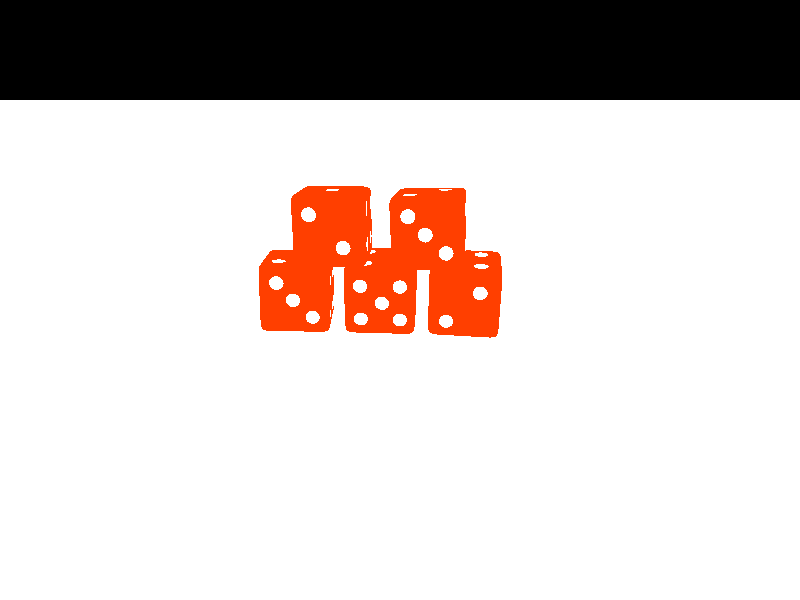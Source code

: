 #include "colors.inc"
#include "glass.inc" 

          
///DADO 1 - FILA SUPERIOR 
difference{
    superellipsoid{ <0.15,0.15> 
        texture{ 
            pigment{ color rgb<1,0.05,0,0.9> }   finish { specular 0.5 diffuse 0.8 }} // end of texture
        scale <5,5,5>  
        translate<5,3.1,5>
    } // -------------- end superellipsoid
    
    
    //2
    sphere{<2.5,5.5,0> 1 texture{ pigment {color White}}} 
    sphere{<7,1,0> 1     texture{ pigment {color White}}}     
    //End of 2
    
    //1
    sphere{<5,8,5> 1  texture{pigment {color White}}}  
    //End of 1
    
    //5
    sphere{<5,3.5,10> 1   texture{ pigment {color White}}} 
    sphere{ <2.5,6,10> 1  texture{ pigment {color White}}}
    sphere{ <7.5,6,10> 1  texture{ pigment {color White}}}
    sphere{<2.5,0.5,10> 1 texture{ pigment {color White}}}
    sphere{<7.5,0.5,10> 1 texture{ pigment {color White}}}
    //End of 5
    
    //3  
    sphere{<0,5.5,2.5> 1 texture{pigment {color White}}} 
    sphere{<0,3.25,5> 1 texture{pigment {color White}}}   
    sphere{<0,0.5,7.5> 1 texture{pigment {color White}}} 
    //End of 3
    
    //4  
    sphere{<10,1,2.5> 1 texture{pigment {color White}}} 
    sphere{<10,1,7.5> 1 texture{pigment {color White}}} 
    sphere{<10,6,2.5> 1 texture{pigment {color White}}} 
    sphere{<10,6,7.5> 1 texture{pigment {color White}}}  
    //End of 4
    
    //6
    sphere{<7.5,-1.5,2.5> 1 texture{pigment {color White}}} 
    sphere{<5,-1.5,2.5> 1   texture{pigment {color White}}}
    sphere{<2.5,-1.5,2.5> 1 texture{pigment {color White}}}
    sphere{<7.5,-1.5,7.5> 1 texture{pigment {color White}}} 
    sphere{<5,-1.5,7.5> 1   texture{pigment {color White}}}
    sphere{<2.5,-1.5,7.5> 1 texture{pigment {color White}}}
    
    
    rotate<0,5,0>   
    translate<0,10,0>
}  
    
    
///DADO 2 - FILA SUPERIOR 
difference{
    superellipsoid{ <0.15,0.15> 
        texture{ 
            pigment{ color rgb <1,0.05,0,0.9> }   finish { specular 0.5 diffuse 0.8 }} // end of texture
        scale <5,5,5>  
        translate<5,3.1,5>
    } // -------------- end superellipsoid
    
    
    //2
    sphere{<2.5,5.5,0> 1 texture{ pigment {color White}}} 
    sphere{<7,1,0> 1     texture{ pigment {color White}}}     
    //End of 2
    
    //1
    sphere{<5,8,5> 1  texture{pigment {color White}}}  
    //End of 1
    
    //5
    sphere{<5,3.5,10> 1   texture{ pigment {color White}}} 
    sphere{ <2.5,6,10> 1  texture{pigment {color White}}}
    sphere{ <7.5,6,10> 1  texture{pigment {color White}}}
    sphere{<2.5,0.5,10> 1 texture{pigment {color White}}}
    sphere{<7.5,0.5,10> 1 texture{ pigment {color White}}}
    //End of 5
    
    //3  
    sphere{<0,5.5,2.5> 1 texture{pigment {color White}}} 
    sphere{<0,3.25,5> 1 texture{pigment {color White}}}   
    sphere{<0,0.5,7.5> 1 texture{pigment {color White}}} 
    //End of 3
    
    //4  
    sphere{<10,1,2.5> 1 texture{pigment {color White}}} 
    sphere{<10,1,7.5> 1 texture{pigment {color White}}} 
    sphere{<10,6,2.5> 1 texture{pigment {color White}}} 
    sphere{<10,6,7.5> 1 texture{pigment {color White}}}  
    //End of 4
    
    //6
    sphere{<7.5,-1.5,2.5> 1 texture{pigment {color White}}} 
    sphere{<5,-1.5,2.5> 1   texture{pigment {color White}}}
    sphere{<2.5,-1.5,2.5> 1 texture{pigment {color White}}}
    sphere{<7.5,-1.5,7.5> 1 texture{pigment {color White}}} 
    sphere{<5,-1.5,7.5> 1   texture{pigment {color White}}}
    sphere{<2.5,-1.5,7.5> 1 texture{pigment {color White}}}
    
         //z, x,  z
    rotate<90, -80,2>   
    translate<21,18,-2>
}



///DADO 1 - FILA INFERIOR 
difference{
    superellipsoid{ <0.15,0.15> 
        texture{ 
            pigment{ color rgb <1,0.05,0,0.9> }   finish { specular 0.5 diffuse 0.8 }} // end of texture
        scale <5,5,5>  
        translate<5,3.1,5>
    } // -------------- end superellipsoid
    
    
    //2
    sphere{<2.5,5.5,0> 1 texture{ pigment {color White}}} 
    sphere{<7,1,0> 1     texture{ pigment {color White}}}     
    //End of 2
    
    //1
    sphere{<5,8,5> 1  texture{pigment {color White}}}  
    //End of 1
    
    //5
    sphere{<5,3.5,10> 1   texture{ pigment {color White}}} 
    sphere{ <2.5,6,10> 1  texture{pigment {color White}}}
    sphere{ <7.5,6,10> 1  texture{pigment {color White}}}
    sphere{<2.5,0.5,10> 1 texture{pigment {color White}}}
    sphere{<7.5,0.5,10> 1 texture{ pigment {color White}}}
    //End of 5
    
    //3  
    sphere{<0,5.5,2.5> 1 texture{pigment {color White}}} 
    sphere{<0,3.25,5> 1 texture{pigment {color White}}}   
    sphere{<0,0.5,7.5> 1 texture{pigment {color White}}} 
    //End of 3
    
    //4  
    sphere{<10,1,2.5> 1 texture{pigment {color White}}} 
    sphere{<10,1,7.5> 1 texture{pigment {color White}}} 
    sphere{<10,6,2.5> 1 texture{pigment {color White}}} 
    sphere{<10,6,7.5> 1 texture{pigment {color White}}}  
    //End of 4
    
    //6
    sphere{<7.5,-1.5,2.5> 1 texture{pigment {color White}}} 
    sphere{<5,-1.5,2.5> 1   texture{pigment {color White}}}
    sphere{<2.5,-1.5,2.5> 1 texture{pigment {color White}}}
    sphere{<7.5,-1.5,7.5> 1 texture{pigment {color White}}} 
    sphere{<5,-1.5,7.5> 1   texture{pigment {color White}}}
    sphere{<2.5,-1.5,7.5> 1 texture{pigment {color White}}}
    
    
    rotate<-2, 270,90>   
    translate<3,8,1>
}


///DADO 2 - FILA INFERIOR 
difference{
    superellipsoid{ <0.15,0.15> 
        texture{ 
            pigment{ color rgb <1,0.05,0,0.9> }   finish { specular 0.5 diffuse 0.8 }} // end of texture
        scale <5,5,5>  
        translate<5,3.1,5>
    } // -------------- end superellipsoid
    
    
    //2
    sphere{<2.5,5.5,0> 1 texture{ pigment {color White}}} 
    sphere{<7,1,0> 1     texture{ pigment {color White}}}     
    //End of 2
    
    //1
    sphere{<5,8,5> 1  texture{pigment {color White}}}  
    //End of 1
    
    //5
    sphere{<5,3.5,10> 1   texture{ pigment {color White}}} 
    sphere{ <2.5,6,10> 1  texture{pigment {color White}}}
    sphere{ <7.5,6,10> 1  texture{pigment {color White}}}
    sphere{<2.5,0.5,10> 1 texture{pigment {color White}}}
    sphere{<7.5,0.5,10> 1 texture{ pigment {color White}}}
    //End of 5
    
    //3  
    sphere{<0,5.5,2.5> 1 texture{pigment {color White}}} 
    sphere{<0,3.25,5> 1 texture{pigment {color White}}}   
    sphere{<0,0.5,7.5> 1 texture{pigment {color White}}} 
    //End of 3
    
    //4  
    sphere{<10,1,2.5> 1 texture{pigment {color White}}} 
    sphere{<10,1,7.5> 1 texture{pigment {color White}}} 
    sphere{<10,6,2.5> 1 texture{pigment {color White}}} 
    sphere{<10,6,7.5> 1 texture{pigment {color White}}}  
    //End of 4
    
    //6
    sphere{<7.5,-1.5,2.5> 1 texture{pigment {color White}}} 
    sphere{<5,-1.5,2.5> 1   texture{pigment {color White}}}
    sphere{<2.5,-1.5,2.5> 1 texture{pigment {color White}}}
    sphere{<7.5,-1.5,7.5> 1 texture{pigment {color White}}} 
    sphere{<5,-1.5,7.5> 1   texture{pigment {color White}}}
    sphere{<2.5,-1.5,7.5> 1 texture{pigment {color White}}}
    
    
    rotate<185,5,90>   
    translate<9.5,-1,10>
}  



///DADO 3 - FILA INFERIOR 

difference{
    superellipsoid{ <0.15,0.15> 
        texture{ 
            pigment{ color rgb <1,0.05,0,0.9> }   finish { specular 0.5 diffuse 0.8 }} // end of texture
        scale <5,5,5>  
        translate<5,3.1,5>
    } // -------------- end superellipsoid
    
    
    //2
    sphere{<2.5,5.5,0> 1 texture{ pigment {color White}}} 
    sphere{<7,1,0> 1     texture{ pigment {color White}}}     
    //End of 2
    
    //1
    sphere{<5,8,5> 1  texture{pigment {color White}}}  
    //End of 1
    
    //5
    sphere{<5,3.5,10> 1   texture{ pigment {color White}}} 
    sphere{ <2.5,6,10> 1  texture{pigment {color White}}}
    sphere{ <7.5,6,10> 1  texture{pigment {color White}}}
    sphere{<2.5,0.5,10> 1 texture{pigment {color White}}}
    sphere{<7.5,0.5,10> 1 texture{ pigment {color White}}}
    //End of 5
    
    //3  
    sphere{<0,5.5,2.5> 1 texture{pigment {color White}}} 
    sphere{<0,3.25,5> 1 texture{pigment {color White}}}   
    sphere{<0,0.5,7.5> 1 texture{pigment {color White}}} 
    //End of 3
    
    //4  
    sphere{<10,1,2.5> 1 texture{pigment {color White}}} 
    sphere{<10,1,7.5> 1 texture{pigment {color White}}} 
    sphere{<10,6,2.5> 1 texture{pigment {color White}}} 
    sphere{<10,6,7.5> 1 texture{pigment {color White}}}  
    //End of 4
    
    //6
    sphere{<7.5,-1.5,2.5> 1 texture{pigment {color White}}} 
    sphere{<5,-1.5,2.5> 1   texture{pigment {color White}}}
    sphere{<2.5,-1.5,2.5> 1 texture{pigment {color White}}}
    sphere{<7.5,-1.5,7.5> 1 texture{pigment {color White}}} 
    sphere{<5,-1.5,7.5> 1   texture{pigment {color White}}}
    sphere{<2.5,-1.5,7.5> 1 texture{pigment {color White}}}
    
    
    rotate<9,5,90>   
    translate<26.5,-2,-2>
}


camera {
    location <12, 30, -80>
    look_at <15, 0, 10>
}

light_source {
    <40, 200, -85>
    color rgb <0.9, 0.85, 0.6>
} 

plane {
    <0,1,0>, -2  
    texture {       
        pigment {
            color rgb <1,1,1>
        }
    }
}        
